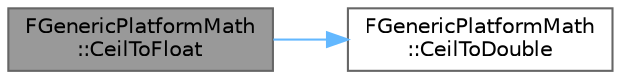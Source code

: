 digraph "FGenericPlatformMath::CeilToFloat"
{
 // INTERACTIVE_SVG=YES
 // LATEX_PDF_SIZE
  bgcolor="transparent";
  edge [fontname=Helvetica,fontsize=10,labelfontname=Helvetica,labelfontsize=10];
  node [fontname=Helvetica,fontsize=10,shape=box,height=0.2,width=0.4];
  rankdir="LR";
  Node1 [id="Node000001",label="FGenericPlatformMath\l::CeilToFloat",height=0.2,width=0.4,color="gray40", fillcolor="grey60", style="filled", fontcolor="black",tooltip=" "];
  Node1 -> Node2 [id="edge1_Node000001_Node000002",color="steelblue1",style="solid",tooltip=" "];
  Node2 [id="Node000002",label="FGenericPlatformMath\l::CeilToDouble",height=0.2,width=0.4,color="grey40", fillcolor="white", style="filled",URL="$dd/d7b/structFGenericPlatformMath.html#a03ab6288fadea57ecbc6083514bcc7ab",tooltip="Converts a double to the nearest greater or equal integer."];
}
